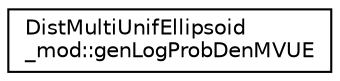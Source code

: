 digraph "Graphical Class Hierarchy"
{
 // LATEX_PDF_SIZE
  edge [fontname="Helvetica",fontsize="10",labelfontname="Helvetica",labelfontsize="10"];
  node [fontname="Helvetica",fontsize="10",shape=record];
  rankdir="LR";
  Node0 [label="DistMultiUnifEllipsoid\l_mod::genLogProbDenMVUE",height=0.2,width=0.4,color="black", fillcolor="white", style="filled",URL="$interfaceDistMultiUnifEllipsoid__mod_1_1genLogProbDenMVUE.html",tooltip=" "];
}
